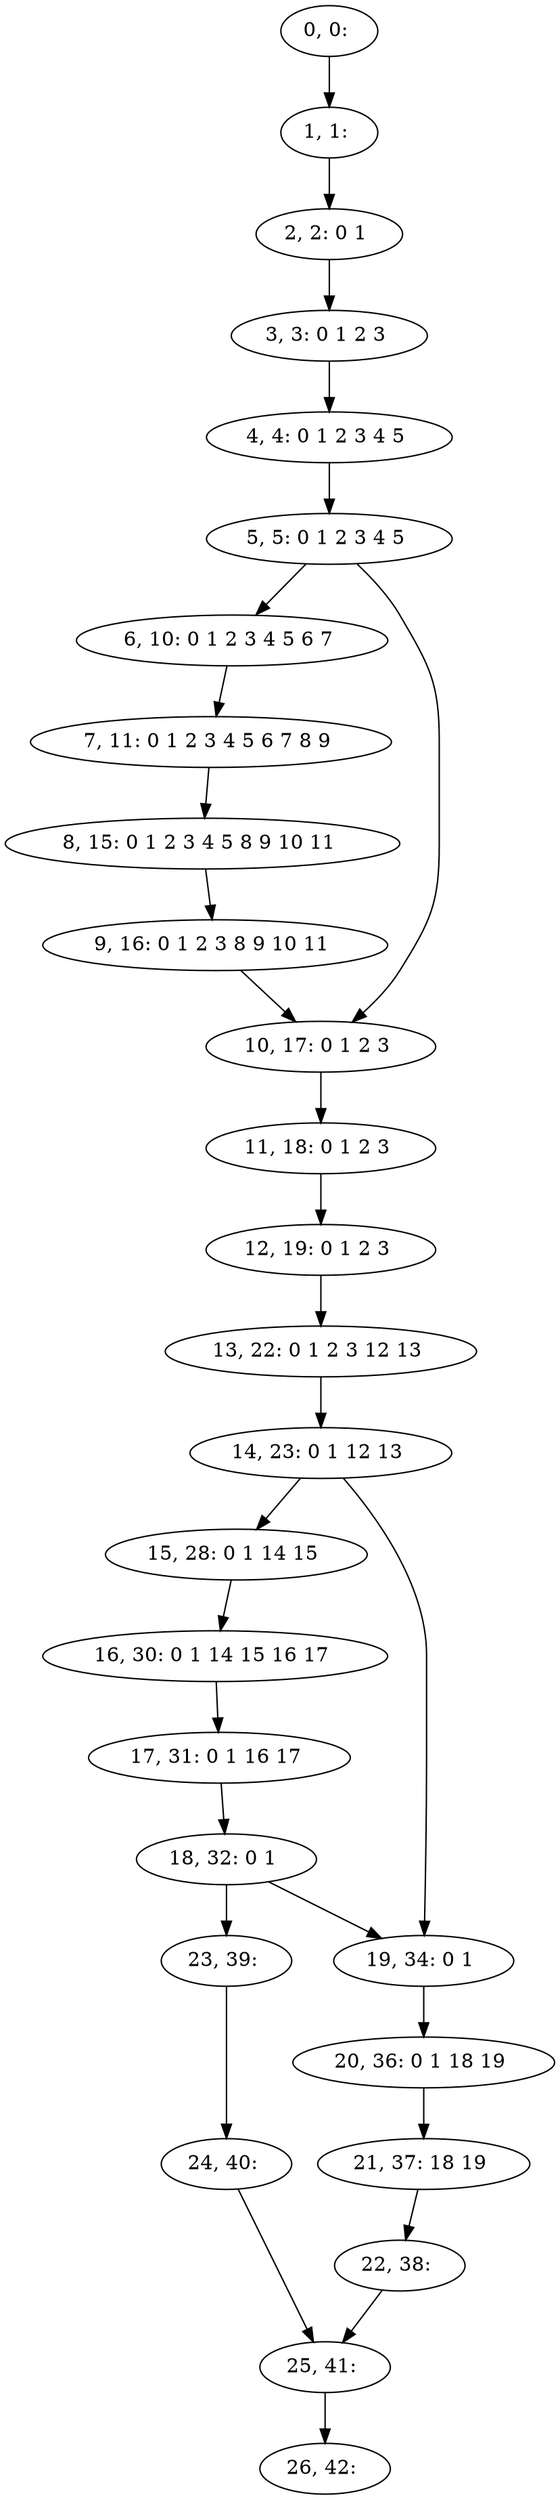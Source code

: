 digraph G {
0[label="0, 0: "];
1[label="1, 1: "];
2[label="2, 2: 0 1 "];
3[label="3, 3: 0 1 2 3 "];
4[label="4, 4: 0 1 2 3 4 5 "];
5[label="5, 5: 0 1 2 3 4 5 "];
6[label="6, 10: 0 1 2 3 4 5 6 7 "];
7[label="7, 11: 0 1 2 3 4 5 6 7 8 9 "];
8[label="8, 15: 0 1 2 3 4 5 8 9 10 11 "];
9[label="9, 16: 0 1 2 3 8 9 10 11 "];
10[label="10, 17: 0 1 2 3 "];
11[label="11, 18: 0 1 2 3 "];
12[label="12, 19: 0 1 2 3 "];
13[label="13, 22: 0 1 2 3 12 13 "];
14[label="14, 23: 0 1 12 13 "];
15[label="15, 28: 0 1 14 15 "];
16[label="16, 30: 0 1 14 15 16 17 "];
17[label="17, 31: 0 1 16 17 "];
18[label="18, 32: 0 1 "];
19[label="19, 34: 0 1 "];
20[label="20, 36: 0 1 18 19 "];
21[label="21, 37: 18 19 "];
22[label="22, 38: "];
23[label="23, 39: "];
24[label="24, 40: "];
25[label="25, 41: "];
26[label="26, 42: "];
0->1 ;
1->2 ;
2->3 ;
3->4 ;
4->5 ;
5->6 ;
5->10 ;
6->7 ;
7->8 ;
8->9 ;
9->10 ;
10->11 ;
11->12 ;
12->13 ;
13->14 ;
14->15 ;
14->19 ;
15->16 ;
16->17 ;
17->18 ;
18->19 ;
18->23 ;
19->20 ;
20->21 ;
21->22 ;
22->25 ;
23->24 ;
24->25 ;
25->26 ;
}
